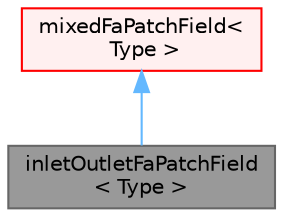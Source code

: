 digraph "inletOutletFaPatchField&lt; Type &gt;"
{
 // LATEX_PDF_SIZE
  bgcolor="transparent";
  edge [fontname=Helvetica,fontsize=10,labelfontname=Helvetica,labelfontsize=10];
  node [fontname=Helvetica,fontsize=10,shape=box,height=0.2,width=0.4];
  Node1 [id="Node000001",label="inletOutletFaPatchField\l\< Type \>",height=0.2,width=0.4,color="gray40", fillcolor="grey60", style="filled", fontcolor="black",tooltip="This boundary condition provides a generic outflow condition, with specified inflow for the case of r..."];
  Node2 -> Node1 [id="edge1_Node000001_Node000002",dir="back",color="steelblue1",style="solid",tooltip=" "];
  Node2 [id="Node000002",label="mixedFaPatchField\<\l Type \>",height=0.2,width=0.4,color="red", fillcolor="#FFF0F0", style="filled",URL="$classFoam_1_1mixedFaPatchField.html",tooltip="This boundary condition provides a base class for 'mixed' type boundary conditions,..."];
}
